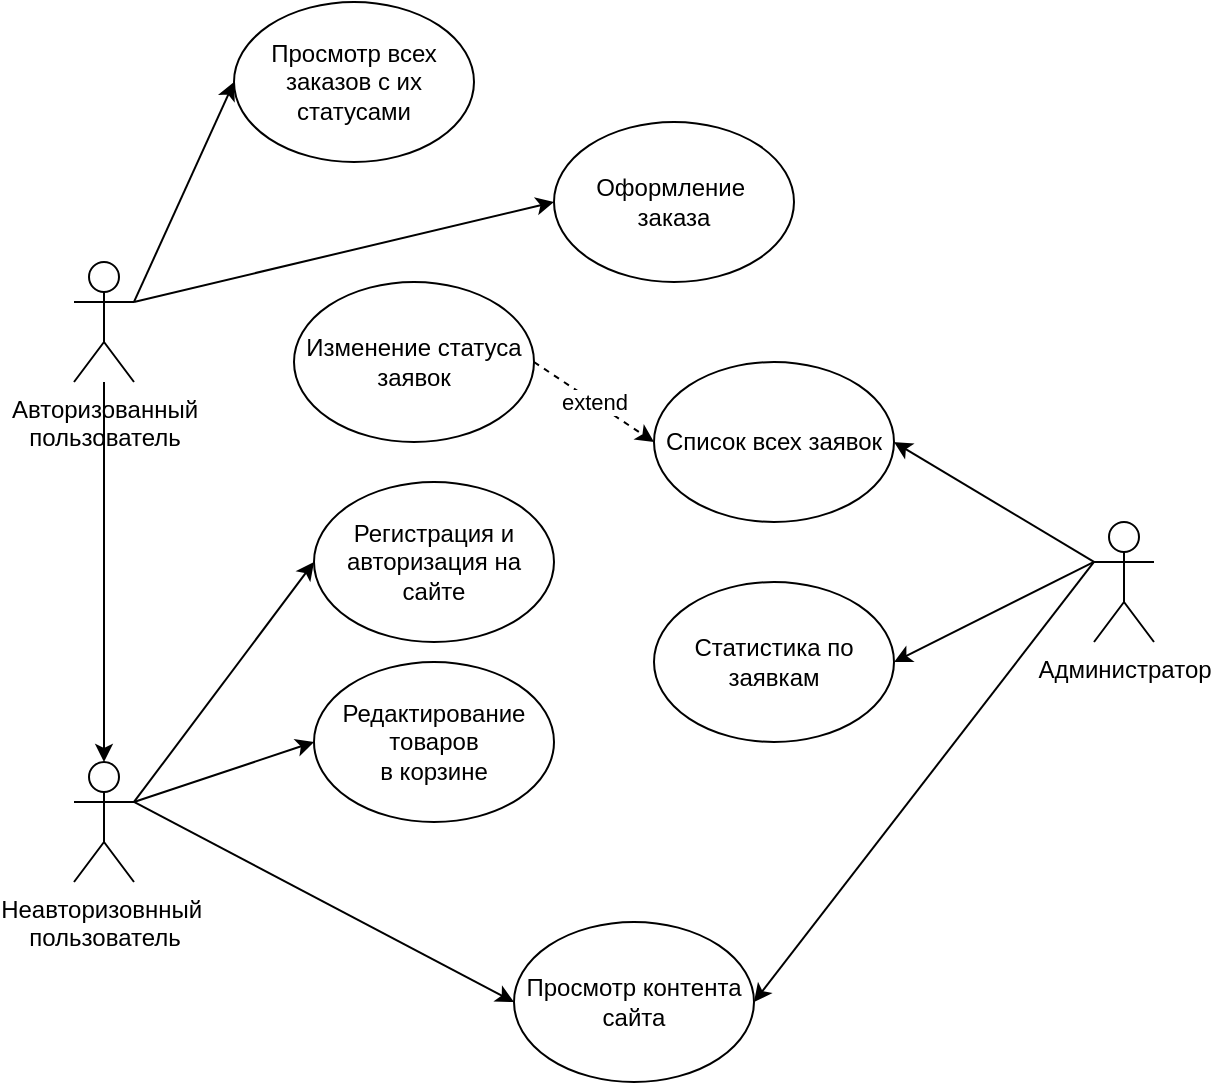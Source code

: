 <mxfile version="24.7.17">
  <diagram name="Page-1" id="Uul9snJ-GJnU7YpKOSEa">
    <mxGraphModel dx="457" dy="851" grid="1" gridSize="10" guides="1" tooltips="1" connect="1" arrows="1" fold="1" page="1" pageScale="1" pageWidth="850" pageHeight="1100" math="0" shadow="0">
      <root>
        <mxCell id="0" />
        <mxCell id="1" parent="0" />
        <mxCell id="swmCXPC8yqQaRXdcJ00J-11" style="rounded=0;orthogonalLoop=1;jettySize=auto;html=1;exitX=1;exitY=0.333;exitDx=0;exitDy=0;exitPerimeter=0;entryX=0;entryY=0.5;entryDx=0;entryDy=0;" edge="1" parent="1" source="swmCXPC8yqQaRXdcJ00J-1" target="swmCXPC8yqQaRXdcJ00J-10">
          <mxGeometry relative="1" as="geometry" />
        </mxCell>
        <mxCell id="swmCXPC8yqQaRXdcJ00J-22" style="rounded=0;orthogonalLoop=1;jettySize=auto;html=1;exitX=1;exitY=0.333;exitDx=0;exitDy=0;exitPerimeter=0;entryX=0;entryY=0.5;entryDx=0;entryDy=0;" edge="1" parent="1" source="swmCXPC8yqQaRXdcJ00J-1" target="swmCXPC8yqQaRXdcJ00J-21">
          <mxGeometry relative="1" as="geometry" />
        </mxCell>
        <mxCell id="swmCXPC8yqQaRXdcJ00J-1" value="Авторизованный&lt;div&gt;пользователь&lt;/div&gt;" style="shape=umlActor;verticalLabelPosition=bottom;verticalAlign=top;html=1;outlineConnect=0;" vertex="1" parent="1">
          <mxGeometry x="50" y="270" width="30" height="60" as="geometry" />
        </mxCell>
        <mxCell id="swmCXPC8yqQaRXdcJ00J-7" style="rounded=0;orthogonalLoop=1;jettySize=auto;html=1;exitX=1;exitY=0.333;exitDx=0;exitDy=0;exitPerimeter=0;entryX=0;entryY=0.5;entryDx=0;entryDy=0;" edge="1" parent="1" source="swmCXPC8yqQaRXdcJ00J-2" target="swmCXPC8yqQaRXdcJ00J-4">
          <mxGeometry relative="1" as="geometry" />
        </mxCell>
        <mxCell id="swmCXPC8yqQaRXdcJ00J-8" style="rounded=0;orthogonalLoop=1;jettySize=auto;html=1;exitX=1;exitY=0.333;exitDx=0;exitDy=0;exitPerimeter=0;entryX=0;entryY=0.5;entryDx=0;entryDy=0;" edge="1" parent="1" source="swmCXPC8yqQaRXdcJ00J-2" target="swmCXPC8yqQaRXdcJ00J-6">
          <mxGeometry relative="1" as="geometry" />
        </mxCell>
        <mxCell id="swmCXPC8yqQaRXdcJ00J-13" style="rounded=0;orthogonalLoop=1;jettySize=auto;html=1;exitX=1;exitY=0.333;exitDx=0;exitDy=0;exitPerimeter=0;entryX=0;entryY=0.5;entryDx=0;entryDy=0;" edge="1" parent="1" source="swmCXPC8yqQaRXdcJ00J-2" target="swmCXPC8yqQaRXdcJ00J-12">
          <mxGeometry relative="1" as="geometry" />
        </mxCell>
        <mxCell id="swmCXPC8yqQaRXdcJ00J-2" value="Неавторизовнный&amp;nbsp;&lt;div&gt;пользователь&lt;/div&gt;" style="shape=umlActor;verticalLabelPosition=bottom;verticalAlign=top;html=1;outlineConnect=0;" vertex="1" parent="1">
          <mxGeometry x="50" y="520" width="30" height="60" as="geometry" />
        </mxCell>
        <mxCell id="swmCXPC8yqQaRXdcJ00J-5" style="rounded=0;orthogonalLoop=1;jettySize=auto;html=1;exitX=0;exitY=0.333;exitDx=0;exitDy=0;exitPerimeter=0;entryX=1;entryY=0.5;entryDx=0;entryDy=0;" edge="1" parent="1" source="swmCXPC8yqQaRXdcJ00J-3" target="swmCXPC8yqQaRXdcJ00J-4">
          <mxGeometry relative="1" as="geometry" />
        </mxCell>
        <mxCell id="swmCXPC8yqQaRXdcJ00J-16" style="rounded=0;orthogonalLoop=1;jettySize=auto;html=1;exitX=0;exitY=0.333;exitDx=0;exitDy=0;exitPerimeter=0;entryX=1;entryY=0.5;entryDx=0;entryDy=0;" edge="1" parent="1" source="swmCXPC8yqQaRXdcJ00J-3" target="swmCXPC8yqQaRXdcJ00J-14">
          <mxGeometry relative="1" as="geometry" />
        </mxCell>
        <mxCell id="swmCXPC8yqQaRXdcJ00J-18" style="rounded=0;orthogonalLoop=1;jettySize=auto;html=1;exitX=0;exitY=0.333;exitDx=0;exitDy=0;exitPerimeter=0;entryX=1;entryY=0.5;entryDx=0;entryDy=0;" edge="1" parent="1" source="swmCXPC8yqQaRXdcJ00J-3" target="swmCXPC8yqQaRXdcJ00J-17">
          <mxGeometry relative="1" as="geometry" />
        </mxCell>
        <mxCell id="swmCXPC8yqQaRXdcJ00J-3" value="Администратор" style="shape=umlActor;verticalLabelPosition=bottom;verticalAlign=top;html=1;outlineConnect=0;" vertex="1" parent="1">
          <mxGeometry x="560" y="400" width="30" height="60" as="geometry" />
        </mxCell>
        <mxCell id="swmCXPC8yqQaRXdcJ00J-4" value="Просмотр контента сайта" style="ellipse;whiteSpace=wrap;html=1;" vertex="1" parent="1">
          <mxGeometry x="270" y="600" width="120" height="80" as="geometry" />
        </mxCell>
        <mxCell id="swmCXPC8yqQaRXdcJ00J-6" value="Редактирование товаров&lt;div&gt;в корзине&lt;/div&gt;" style="ellipse;whiteSpace=wrap;html=1;" vertex="1" parent="1">
          <mxGeometry x="170" y="470" width="120" height="80" as="geometry" />
        </mxCell>
        <mxCell id="swmCXPC8yqQaRXdcJ00J-9" style="rounded=0;orthogonalLoop=1;jettySize=auto;html=1;entryX=0.5;entryY=0;entryDx=0;entryDy=0;entryPerimeter=0;" edge="1" parent="1" source="swmCXPC8yqQaRXdcJ00J-1" target="swmCXPC8yqQaRXdcJ00J-2">
          <mxGeometry relative="1" as="geometry">
            <mxPoint x="65" y="370" as="sourcePoint" />
          </mxGeometry>
        </mxCell>
        <mxCell id="swmCXPC8yqQaRXdcJ00J-10" value="Оформление&amp;nbsp;&lt;div&gt;заказа&lt;/div&gt;" style="ellipse;whiteSpace=wrap;html=1;" vertex="1" parent="1">
          <mxGeometry x="290" y="200" width="120" height="80" as="geometry" />
        </mxCell>
        <mxCell id="swmCXPC8yqQaRXdcJ00J-12" value="Регистрация и авторизация на сайте" style="ellipse;whiteSpace=wrap;html=1;" vertex="1" parent="1">
          <mxGeometry x="170" y="380" width="120" height="80" as="geometry" />
        </mxCell>
        <mxCell id="swmCXPC8yqQaRXdcJ00J-14" value="Список всех заявок" style="ellipse;whiteSpace=wrap;html=1;" vertex="1" parent="1">
          <mxGeometry x="340" y="320" width="120" height="80" as="geometry" />
        </mxCell>
        <mxCell id="swmCXPC8yqQaRXdcJ00J-17" value="Статистика по заявкам" style="ellipse;whiteSpace=wrap;html=1;" vertex="1" parent="1">
          <mxGeometry x="340" y="430" width="120" height="80" as="geometry" />
        </mxCell>
        <mxCell id="swmCXPC8yqQaRXdcJ00J-20" value="extend" style="rounded=0;orthogonalLoop=1;jettySize=auto;html=1;exitX=1;exitY=0.5;exitDx=0;exitDy=0;entryX=0;entryY=0.5;entryDx=0;entryDy=0;dashed=1;" edge="1" parent="1" source="swmCXPC8yqQaRXdcJ00J-19" target="swmCXPC8yqQaRXdcJ00J-14">
          <mxGeometry relative="1" as="geometry" />
        </mxCell>
        <mxCell id="swmCXPC8yqQaRXdcJ00J-19" value="Изменение статуса заявок" style="ellipse;whiteSpace=wrap;html=1;" vertex="1" parent="1">
          <mxGeometry x="160" y="280" width="120" height="80" as="geometry" />
        </mxCell>
        <mxCell id="swmCXPC8yqQaRXdcJ00J-21" value="Просмотр всех заказов с их статусами" style="ellipse;whiteSpace=wrap;html=1;" vertex="1" parent="1">
          <mxGeometry x="130" y="140" width="120" height="80" as="geometry" />
        </mxCell>
      </root>
    </mxGraphModel>
  </diagram>
</mxfile>
